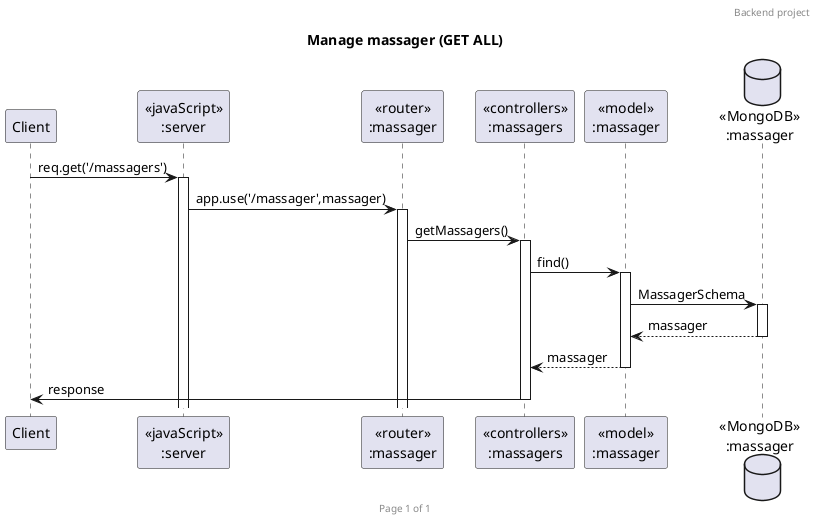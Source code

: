 @startuml Manage massager (GET ALL)

header Backend project 
footer Page %page% of %lastpage%
title "Manage massager (GET ALL)"

participant "Client" as client
participant "<<javaScript>>\n:server" as server
participant "<<router>>\n:massager" as routermassager
participant "<<controllers>>\n:massagers" as controllermassager
participant "<<model>>\n:massager" as modelmassager
database "<<MongoDB>>\n:massager" as massagerDatabase

client->server ++:req.get('/massagers')
server->routermassager ++:app.use('/massager',massager)
routermassager -> controllermassager ++:getMassagers()
controllermassager->modelmassager ++:find()
modelmassager ->massagerDatabase ++: MassagerSchema
massagerDatabase --> modelmassager --: massager
controllermassager <-- modelmassager --: massager
controllermassager->client --:response

@enduml
